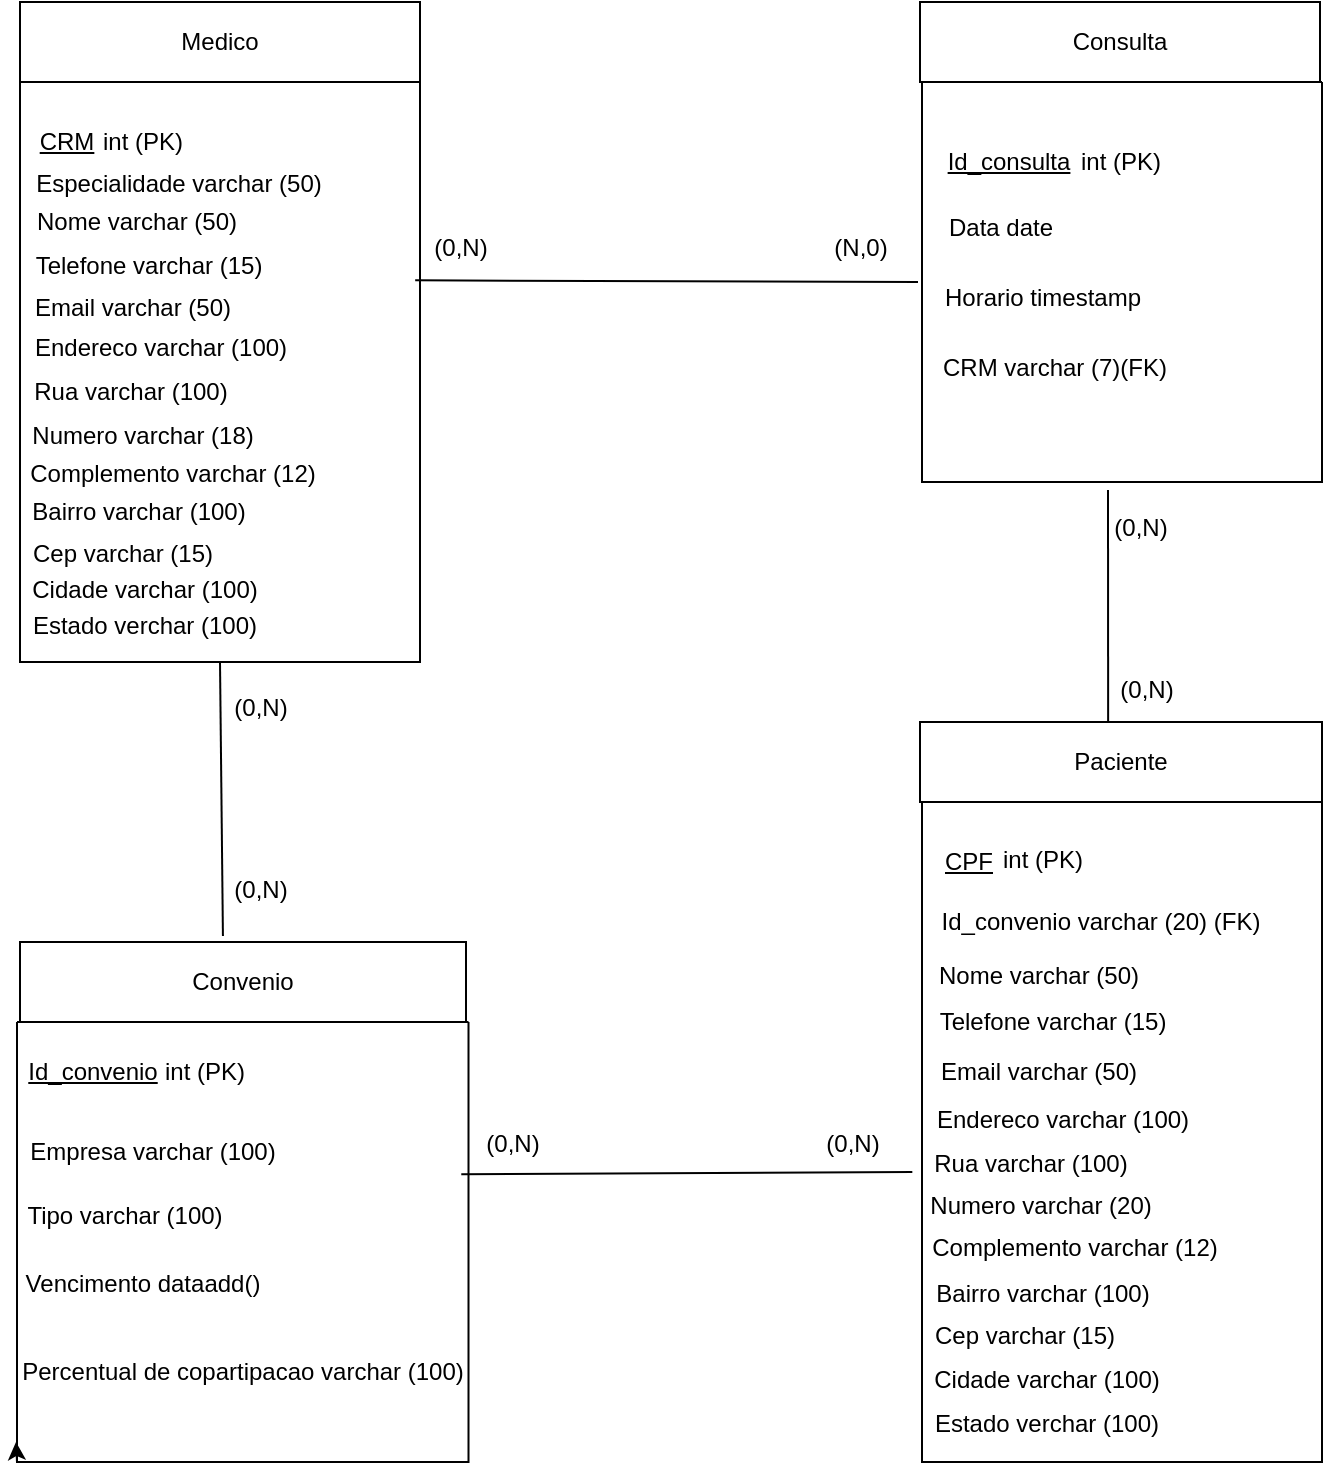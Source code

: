 <mxfile version="24.7.7">
  <diagram name="Página-1" id="Dof7UIV74abCPPvxTKYh">
    <mxGraphModel dx="1008" dy="496" grid="1" gridSize="10" guides="1" tooltips="1" connect="1" arrows="1" fold="1" page="1" pageScale="1" pageWidth="827" pageHeight="1169" math="0" shadow="0">
      <root>
        <mxCell id="0" />
        <mxCell id="1" parent="0" />
        <mxCell id="6L9-HqgiIXcHfZJuJoX4-1" value="Medico" style="rounded=0;whiteSpace=wrap;html=1;" vertex="1" parent="1">
          <mxGeometry x="60" y="140" width="200" height="40" as="geometry" />
        </mxCell>
        <mxCell id="6L9-HqgiIXcHfZJuJoX4-3" value="" style="swimlane;startSize=0;" vertex="1" parent="1">
          <mxGeometry x="60" y="180" width="200" height="290" as="geometry" />
        </mxCell>
        <mxCell id="6L9-HqgiIXcHfZJuJoX4-4" value="&lt;u&gt;CRM&lt;/u&gt;" style="text;html=1;align=center;verticalAlign=middle;resizable=0;points=[];autosize=1;strokeColor=none;fillColor=none;" vertex="1" parent="6L9-HqgiIXcHfZJuJoX4-3">
          <mxGeometry x="-2" y="15" width="50" height="30" as="geometry" />
        </mxCell>
        <mxCell id="6L9-HqgiIXcHfZJuJoX4-5" value="Especialidade varchar (50)" style="text;html=1;align=center;verticalAlign=middle;resizable=0;points=[];autosize=1;strokeColor=none;fillColor=none;" vertex="1" parent="1">
          <mxGeometry x="54" y="216" width="170" height="30" as="geometry" />
        </mxCell>
        <mxCell id="6L9-HqgiIXcHfZJuJoX4-6" value="Nome varchar (50)" style="text;html=1;align=center;verticalAlign=middle;resizable=0;points=[];autosize=1;strokeColor=none;fillColor=none;" vertex="1" parent="1">
          <mxGeometry x="58" y="235" width="120" height="30" as="geometry" />
        </mxCell>
        <mxCell id="6L9-HqgiIXcHfZJuJoX4-7" value="Telefone varchar (15)" style="text;html=1;align=center;verticalAlign=middle;resizable=0;points=[];autosize=1;strokeColor=none;fillColor=none;" vertex="1" parent="1">
          <mxGeometry x="54" y="257" width="140" height="30" as="geometry" />
        </mxCell>
        <mxCell id="6L9-HqgiIXcHfZJuJoX4-8" value="Email varchar (50)" style="text;html=1;align=center;verticalAlign=middle;resizable=0;points=[];autosize=1;strokeColor=none;fillColor=none;" vertex="1" parent="1">
          <mxGeometry x="56" y="278" width="120" height="30" as="geometry" />
        </mxCell>
        <mxCell id="6L9-HqgiIXcHfZJuJoX4-9" value="Endereco varchar (100)" style="text;html=1;align=center;verticalAlign=middle;resizable=0;points=[];autosize=1;strokeColor=none;fillColor=none;" vertex="1" parent="1">
          <mxGeometry x="55" y="298" width="150" height="30" as="geometry" />
        </mxCell>
        <mxCell id="6L9-HqgiIXcHfZJuJoX4-10" value="Rua varchar (100)" style="text;html=1;align=center;verticalAlign=middle;resizable=0;points=[];autosize=1;strokeColor=none;fillColor=none;" vertex="1" parent="1">
          <mxGeometry x="55" y="320" width="120" height="30" as="geometry" />
        </mxCell>
        <mxCell id="6L9-HqgiIXcHfZJuJoX4-11" value="Numero varchar (18)" style="text;html=1;align=center;verticalAlign=middle;resizable=0;points=[];autosize=1;strokeColor=none;fillColor=none;" vertex="1" parent="1">
          <mxGeometry x="56" y="342" width="130" height="30" as="geometry" />
        </mxCell>
        <mxCell id="6L9-HqgiIXcHfZJuJoX4-12" value="Complemento varchar (12)" style="text;html=1;align=center;verticalAlign=middle;resizable=0;points=[];autosize=1;strokeColor=none;fillColor=none;" vertex="1" parent="1">
          <mxGeometry x="51" y="361" width="170" height="30" as="geometry" />
        </mxCell>
        <mxCell id="6L9-HqgiIXcHfZJuJoX4-13" value="Bairro varchar (100)" style="text;html=1;align=center;verticalAlign=middle;resizable=0;points=[];autosize=1;strokeColor=none;fillColor=none;" vertex="1" parent="1">
          <mxGeometry x="54" y="380" width="130" height="30" as="geometry" />
        </mxCell>
        <mxCell id="6L9-HqgiIXcHfZJuJoX4-14" value="Cep varchar (15)" style="text;html=1;align=center;verticalAlign=middle;resizable=0;points=[];autosize=1;strokeColor=none;fillColor=none;" vertex="1" parent="1">
          <mxGeometry x="56" y="401" width="110" height="30" as="geometry" />
        </mxCell>
        <mxCell id="6L9-HqgiIXcHfZJuJoX4-16" value="Cidade varchar (100)" style="text;html=1;align=center;verticalAlign=middle;resizable=0;points=[];autosize=1;strokeColor=none;fillColor=none;" vertex="1" parent="1">
          <mxGeometry x="52" y="419" width="140" height="30" as="geometry" />
        </mxCell>
        <mxCell id="6L9-HqgiIXcHfZJuJoX4-17" value="Estado verchar (100)" style="text;html=1;align=center;verticalAlign=middle;resizable=0;points=[];autosize=1;strokeColor=none;fillColor=none;" vertex="1" parent="1">
          <mxGeometry x="52" y="437" width="140" height="30" as="geometry" />
        </mxCell>
        <mxCell id="6L9-HqgiIXcHfZJuJoX4-19" value="Consulta" style="rounded=0;whiteSpace=wrap;html=1;" vertex="1" parent="1">
          <mxGeometry x="510" y="140" width="200" height="40" as="geometry" />
        </mxCell>
        <mxCell id="6L9-HqgiIXcHfZJuJoX4-21" value="" style="swimlane;startSize=0;" vertex="1" parent="1">
          <mxGeometry x="511" y="180" width="200" height="200" as="geometry" />
        </mxCell>
        <mxCell id="6L9-HqgiIXcHfZJuJoX4-24" value="&lt;u&gt;Id_consulta&lt;/u&gt;" style="text;html=1;align=center;verticalAlign=middle;resizable=0;points=[];autosize=1;strokeColor=none;fillColor=none;" vertex="1" parent="6L9-HqgiIXcHfZJuJoX4-21">
          <mxGeometry x="3" y="25" width="80" height="30" as="geometry" />
        </mxCell>
        <mxCell id="6L9-HqgiIXcHfZJuJoX4-25" value="Data date" style="text;html=1;align=center;verticalAlign=middle;resizable=0;points=[];autosize=1;strokeColor=none;fillColor=none;" vertex="1" parent="1">
          <mxGeometry x="510" y="238" width="80" height="30" as="geometry" />
        </mxCell>
        <mxCell id="6L9-HqgiIXcHfZJuJoX4-26" value="Horario timestamp" style="text;html=1;align=center;verticalAlign=middle;resizable=0;points=[];autosize=1;strokeColor=none;fillColor=none;" vertex="1" parent="1">
          <mxGeometry x="511" y="273" width="120" height="30" as="geometry" />
        </mxCell>
        <mxCell id="6L9-HqgiIXcHfZJuJoX4-27" value="CRM varchar (7)(FK)" style="text;html=1;align=center;verticalAlign=middle;resizable=0;points=[];autosize=1;strokeColor=none;fillColor=none;" vertex="1" parent="1">
          <mxGeometry x="507" y="308" width="140" height="30" as="geometry" />
        </mxCell>
        <mxCell id="6L9-HqgiIXcHfZJuJoX4-28" value="int (PK)" style="text;html=1;align=center;verticalAlign=middle;resizable=0;points=[];autosize=1;strokeColor=none;fillColor=none;" vertex="1" parent="1">
          <mxGeometry x="91" y="195" width="60" height="30" as="geometry" />
        </mxCell>
        <mxCell id="6L9-HqgiIXcHfZJuJoX4-29" value="int (PK)" style="text;html=1;align=center;verticalAlign=middle;resizable=0;points=[];autosize=1;strokeColor=none;fillColor=none;" vertex="1" parent="1">
          <mxGeometry x="580" y="205" width="60" height="30" as="geometry" />
        </mxCell>
        <mxCell id="6L9-HqgiIXcHfZJuJoX4-30" value="" style="endArrow=none;html=1;rounded=0;exitX=0.988;exitY=0.342;exitDx=0;exitDy=0;exitPerimeter=0;" edge="1" parent="1" source="6L9-HqgiIXcHfZJuJoX4-3">
          <mxGeometry width="50" height="50" relative="1" as="geometry">
            <mxPoint x="290" y="280" as="sourcePoint" />
            <mxPoint x="509" y="280" as="targetPoint" />
          </mxGeometry>
        </mxCell>
        <mxCell id="6L9-HqgiIXcHfZJuJoX4-31" value="" style="swimlane;startSize=0;" vertex="1" parent="1">
          <mxGeometry x="511" y="540" width="200" height="330" as="geometry" />
        </mxCell>
        <mxCell id="6L9-HqgiIXcHfZJuJoX4-32" value="&lt;u&gt;CPF&lt;/u&gt;" style="text;html=1;align=center;verticalAlign=middle;resizable=0;points=[];autosize=1;strokeColor=none;fillColor=none;" vertex="1" parent="6L9-HqgiIXcHfZJuJoX4-31">
          <mxGeometry x="-2" y="15" width="50" height="30" as="geometry" />
        </mxCell>
        <mxCell id="6L9-HqgiIXcHfZJuJoX4-35" value="int (PK)" style="text;html=1;align=center;verticalAlign=middle;resizable=0;points=[];autosize=1;strokeColor=none;fillColor=none;" vertex="1" parent="6L9-HqgiIXcHfZJuJoX4-31">
          <mxGeometry x="30" y="14" width="60" height="30" as="geometry" />
        </mxCell>
        <mxCell id="6L9-HqgiIXcHfZJuJoX4-36" value="Id_convenio varchar (20) (FK)" style="text;html=1;align=center;verticalAlign=middle;resizable=0;points=[];autosize=1;strokeColor=none;fillColor=none;" vertex="1" parent="6L9-HqgiIXcHfZJuJoX4-31">
          <mxGeometry x="-1" y="45" width="180" height="30" as="geometry" />
        </mxCell>
        <mxCell id="6L9-HqgiIXcHfZJuJoX4-37" value="Nome varchar (50)" style="text;html=1;align=center;verticalAlign=middle;resizable=0;points=[];autosize=1;strokeColor=none;fillColor=none;" vertex="1" parent="6L9-HqgiIXcHfZJuJoX4-31">
          <mxGeometry x="-2" y="72" width="120" height="30" as="geometry" />
        </mxCell>
        <mxCell id="6L9-HqgiIXcHfZJuJoX4-38" value="Telefone varchar (15)" style="text;html=1;align=center;verticalAlign=middle;resizable=0;points=[];autosize=1;strokeColor=none;fillColor=none;" vertex="1" parent="6L9-HqgiIXcHfZJuJoX4-31">
          <mxGeometry x="-5" y="95" width="140" height="30" as="geometry" />
        </mxCell>
        <mxCell id="6L9-HqgiIXcHfZJuJoX4-39" value="Email varchar (50)" style="text;html=1;align=center;verticalAlign=middle;resizable=0;points=[];autosize=1;strokeColor=none;fillColor=none;" vertex="1" parent="6L9-HqgiIXcHfZJuJoX4-31">
          <mxGeometry x="-2" y="120" width="120" height="30" as="geometry" />
        </mxCell>
        <mxCell id="6L9-HqgiIXcHfZJuJoX4-40" value="Endereco varchar (100)" style="text;html=1;align=center;verticalAlign=middle;resizable=0;points=[];autosize=1;strokeColor=none;fillColor=none;" vertex="1" parent="6L9-HqgiIXcHfZJuJoX4-31">
          <mxGeometry x="-5" y="144" width="150" height="30" as="geometry" />
        </mxCell>
        <mxCell id="6L9-HqgiIXcHfZJuJoX4-41" value="Rua varchar (100)" style="text;html=1;align=center;verticalAlign=middle;resizable=0;points=[];autosize=1;strokeColor=none;fillColor=none;" vertex="1" parent="6L9-HqgiIXcHfZJuJoX4-31">
          <mxGeometry x="-6" y="166" width="120" height="30" as="geometry" />
        </mxCell>
        <mxCell id="6L9-HqgiIXcHfZJuJoX4-42" value="Numero varchar (20)" style="text;html=1;align=center;verticalAlign=middle;resizable=0;points=[];autosize=1;strokeColor=none;fillColor=none;" vertex="1" parent="6L9-HqgiIXcHfZJuJoX4-31">
          <mxGeometry x="-6" y="187" width="130" height="30" as="geometry" />
        </mxCell>
        <mxCell id="6L9-HqgiIXcHfZJuJoX4-43" value="Complemento varchar (12)" style="text;html=1;align=center;verticalAlign=middle;resizable=0;points=[];autosize=1;strokeColor=none;fillColor=none;" vertex="1" parent="6L9-HqgiIXcHfZJuJoX4-31">
          <mxGeometry x="-9" y="208" width="170" height="30" as="geometry" />
        </mxCell>
        <mxCell id="6L9-HqgiIXcHfZJuJoX4-44" value="Bairro varchar (100)" style="text;html=1;align=center;verticalAlign=middle;resizable=0;points=[];autosize=1;strokeColor=none;fillColor=none;" vertex="1" parent="6L9-HqgiIXcHfZJuJoX4-31">
          <mxGeometry x="-5" y="231" width="130" height="30" as="geometry" />
        </mxCell>
        <mxCell id="6L9-HqgiIXcHfZJuJoX4-45" value="Cep varchar (15)" style="text;html=1;align=center;verticalAlign=middle;resizable=0;points=[];autosize=1;strokeColor=none;fillColor=none;" vertex="1" parent="6L9-HqgiIXcHfZJuJoX4-31">
          <mxGeometry x="-4" y="252" width="110" height="30" as="geometry" />
        </mxCell>
        <mxCell id="6L9-HqgiIXcHfZJuJoX4-46" value="Cidade varchar (100)" style="text;html=1;align=center;verticalAlign=middle;resizable=0;points=[];autosize=1;strokeColor=none;fillColor=none;" vertex="1" parent="6L9-HqgiIXcHfZJuJoX4-31">
          <mxGeometry x="-8" y="274" width="140" height="30" as="geometry" />
        </mxCell>
        <mxCell id="6L9-HqgiIXcHfZJuJoX4-47" value="Estado verchar (100)" style="text;html=1;align=center;verticalAlign=middle;resizable=0;points=[];autosize=1;strokeColor=none;fillColor=none;" vertex="1" parent="6L9-HqgiIXcHfZJuJoX4-31">
          <mxGeometry x="-8" y="296" width="140" height="30" as="geometry" />
        </mxCell>
        <mxCell id="6L9-HqgiIXcHfZJuJoX4-33" value="Paciente" style="rounded=0;whiteSpace=wrap;html=1;" vertex="1" parent="1">
          <mxGeometry x="510" y="500" width="201" height="40" as="geometry" />
        </mxCell>
        <mxCell id="6L9-HqgiIXcHfZJuJoX4-48" value="" style="endArrow=none;html=1;rounded=0;entryX=0.465;entryY=1.02;entryDx=0;entryDy=0;entryPerimeter=0;exitX=0.468;exitY=0;exitDx=0;exitDy=0;exitPerimeter=0;" edge="1" parent="1" source="6L9-HqgiIXcHfZJuJoX4-33" target="6L9-HqgiIXcHfZJuJoX4-21">
          <mxGeometry width="50" height="50" relative="1" as="geometry">
            <mxPoint x="490" y="530" as="sourcePoint" />
            <mxPoint x="540" y="480" as="targetPoint" />
          </mxGeometry>
        </mxCell>
        <mxCell id="6L9-HqgiIXcHfZJuJoX4-49" value="Convenio" style="rounded=0;whiteSpace=wrap;html=1;" vertex="1" parent="1">
          <mxGeometry x="60" y="610" width="223" height="40" as="geometry" />
        </mxCell>
        <mxCell id="6L9-HqgiIXcHfZJuJoX4-60" style="edgeStyle=orthogonalEdgeStyle;rounded=0;orthogonalLoop=1;jettySize=auto;html=1;exitX=0;exitY=1;exitDx=0;exitDy=0;" edge="1" parent="1" source="6L9-HqgiIXcHfZJuJoX4-50">
          <mxGeometry relative="1" as="geometry">
            <mxPoint x="58" y="860" as="targetPoint" />
          </mxGeometry>
        </mxCell>
        <mxCell id="6L9-HqgiIXcHfZJuJoX4-50" value="" style="swimlane;startSize=0;" vertex="1" parent="1">
          <mxGeometry x="58.5" y="650" width="225.75" height="220" as="geometry" />
        </mxCell>
        <mxCell id="6L9-HqgiIXcHfZJuJoX4-54" value="&lt;u&gt;Id_convenio&lt;/u&gt;" style="text;html=1;align=center;verticalAlign=middle;resizable=0;points=[];autosize=1;strokeColor=none;fillColor=none;" vertex="1" parent="6L9-HqgiIXcHfZJuJoX4-50">
          <mxGeometry x="-8" y="10" width="90" height="30" as="geometry" />
        </mxCell>
        <mxCell id="6L9-HqgiIXcHfZJuJoX4-55" value="int (PK)" style="text;html=1;align=center;verticalAlign=middle;resizable=0;points=[];autosize=1;strokeColor=none;fillColor=none;" vertex="1" parent="6L9-HqgiIXcHfZJuJoX4-50">
          <mxGeometry x="63" y="10" width="60" height="30" as="geometry" />
        </mxCell>
        <mxCell id="6L9-HqgiIXcHfZJuJoX4-56" value="Empresa varchar (100)" style="text;html=1;align=center;verticalAlign=middle;resizable=0;points=[];autosize=1;strokeColor=none;fillColor=none;" vertex="1" parent="6L9-HqgiIXcHfZJuJoX4-50">
          <mxGeometry x="-8" y="50" width="150" height="30" as="geometry" />
        </mxCell>
        <mxCell id="6L9-HqgiIXcHfZJuJoX4-59" value="Percentual de copartipacao varchar (100)" style="text;html=1;align=center;verticalAlign=middle;resizable=0;points=[];autosize=1;strokeColor=none;fillColor=none;" vertex="1" parent="6L9-HqgiIXcHfZJuJoX4-50">
          <mxGeometry x="-7.25" y="160" width="240" height="30" as="geometry" />
        </mxCell>
        <mxCell id="6L9-HqgiIXcHfZJuJoX4-51" value="" style="endArrow=none;html=1;rounded=0;entryX=0.009;entryY=-0.065;entryDx=0;entryDy=0;entryPerimeter=0;exitX=0.984;exitY=0.346;exitDx=0;exitDy=0;exitPerimeter=0;" edge="1" parent="1" source="6L9-HqgiIXcHfZJuJoX4-50" target="6L9-HqgiIXcHfZJuJoX4-42">
          <mxGeometry width="50" height="50" relative="1" as="geometry">
            <mxPoint x="490" y="760" as="sourcePoint" />
            <mxPoint x="540" y="710" as="targetPoint" />
          </mxGeometry>
        </mxCell>
        <mxCell id="6L9-HqgiIXcHfZJuJoX4-53" value="" style="endArrow=none;html=1;rounded=0;exitX=0.5;exitY=1;exitDx=0;exitDy=0;entryX=0.455;entryY=-0.075;entryDx=0;entryDy=0;entryPerimeter=0;" edge="1" parent="1" source="6L9-HqgiIXcHfZJuJoX4-3" target="6L9-HqgiIXcHfZJuJoX4-49">
          <mxGeometry width="50" height="50" relative="1" as="geometry">
            <mxPoint x="210" y="540" as="sourcePoint" />
            <mxPoint x="270" y="570" as="targetPoint" />
          </mxGeometry>
        </mxCell>
        <mxCell id="6L9-HqgiIXcHfZJuJoX4-57" value="Tipo varchar (100)" style="text;html=1;align=center;verticalAlign=middle;resizable=0;points=[];autosize=1;strokeColor=none;fillColor=none;" vertex="1" parent="1">
          <mxGeometry x="52" y="732" width="120" height="30" as="geometry" />
        </mxCell>
        <mxCell id="6L9-HqgiIXcHfZJuJoX4-58" value="Vencimento dataadd()" style="text;html=1;align=center;verticalAlign=middle;resizable=0;points=[];autosize=1;strokeColor=none;fillColor=none;" vertex="1" parent="1">
          <mxGeometry x="51" y="766" width="140" height="30" as="geometry" />
        </mxCell>
        <mxCell id="6L9-HqgiIXcHfZJuJoX4-61" value="(0,N)" style="text;html=1;align=center;verticalAlign=middle;resizable=0;points=[];autosize=1;strokeColor=none;fillColor=none;" vertex="1" parent="1">
          <mxGeometry x="255" y="248" width="50" height="30" as="geometry" />
        </mxCell>
        <mxCell id="6L9-HqgiIXcHfZJuJoX4-62" value="(N,0)" style="text;html=1;align=center;verticalAlign=middle;resizable=0;points=[];autosize=1;strokeColor=none;fillColor=none;" vertex="1" parent="1">
          <mxGeometry x="455" y="248" width="50" height="30" as="geometry" />
        </mxCell>
        <mxCell id="6L9-HqgiIXcHfZJuJoX4-63" value="(0,N)" style="text;html=1;align=center;verticalAlign=middle;resizable=0;points=[];autosize=1;strokeColor=none;fillColor=none;" vertex="1" parent="1">
          <mxGeometry x="155" y="478" width="50" height="30" as="geometry" />
        </mxCell>
        <mxCell id="6L9-HqgiIXcHfZJuJoX4-64" value="(0,N)" style="text;html=1;align=center;verticalAlign=middle;resizable=0;points=[];autosize=1;strokeColor=none;fillColor=none;" vertex="1" parent="1">
          <mxGeometry x="155" y="569" width="50" height="30" as="geometry" />
        </mxCell>
        <mxCell id="6L9-HqgiIXcHfZJuJoX4-65" value="(0,N)" style="text;html=1;align=center;verticalAlign=middle;resizable=0;points=[];autosize=1;strokeColor=none;fillColor=none;" vertex="1" parent="1">
          <mxGeometry x="598" y="469" width="50" height="30" as="geometry" />
        </mxCell>
        <mxCell id="6L9-HqgiIXcHfZJuJoX4-66" value="(0,N)" style="text;html=1;align=center;verticalAlign=middle;resizable=0;points=[];autosize=1;strokeColor=none;fillColor=none;" vertex="1" parent="1">
          <mxGeometry x="595" y="388" width="50" height="30" as="geometry" />
        </mxCell>
        <mxCell id="6L9-HqgiIXcHfZJuJoX4-67" value="(0,N)" style="text;html=1;align=center;verticalAlign=middle;resizable=0;points=[];autosize=1;strokeColor=none;fillColor=none;" vertex="1" parent="1">
          <mxGeometry x="451" y="696" width="50" height="30" as="geometry" />
        </mxCell>
        <mxCell id="6L9-HqgiIXcHfZJuJoX4-68" value="(0,N)" style="text;html=1;align=center;verticalAlign=middle;resizable=0;points=[];autosize=1;strokeColor=none;fillColor=none;" vertex="1" parent="1">
          <mxGeometry x="281" y="696" width="50" height="30" as="geometry" />
        </mxCell>
      </root>
    </mxGraphModel>
  </diagram>
</mxfile>
